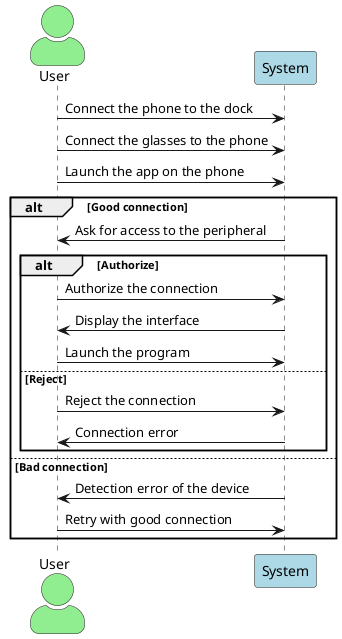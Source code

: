 @startuml Initialize
'Bon déroulement
skinparam actorStyle awesome


Actor User as U #lightgreen
Participant System as S #lightblue


U -> S: Connect the phone to the dock
U -> S: Connect the glasses to the phone
U -> S: Launch the app on the phone
alt Good connection
S -> U: Ask for access to the peripheral
alt Authorize
U -> S: Authorize the connection
S -> U: Display the interface
U -> S: Launch the program
else Reject
U -> S: Reject the connection
S -> U: Connection error
end
else Bad connection
S -> U: Detection error of the device
U -> S: Retry with good connection
end


@enduml